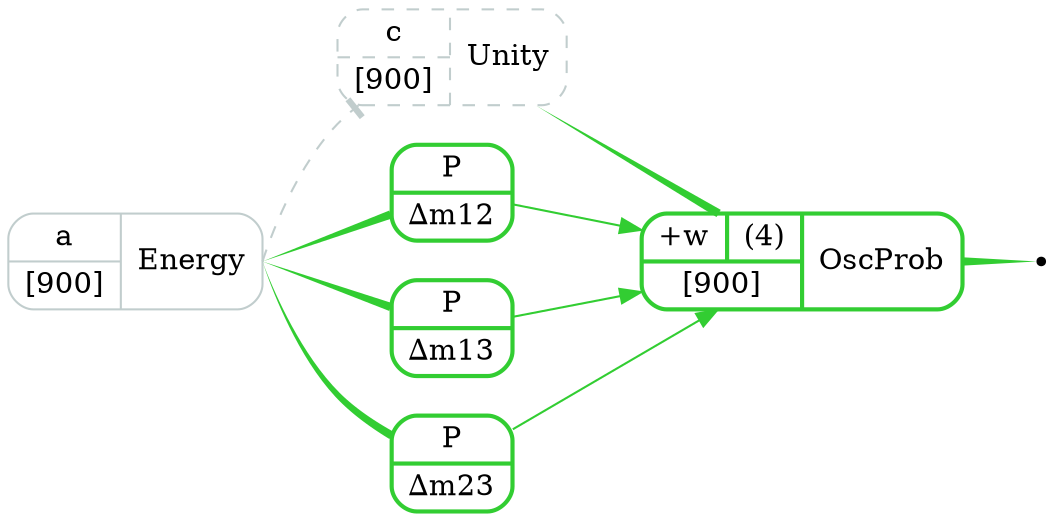 digraph  {
	graph [fontsize=10,
		labelfontsize=10,
		layers="variable:transformation",
		rankdir=LR
	];
	node [label="\N"];
	entry_0000	 [color=limegreen,
		label="{{{+w|(4)}|[900]}|OscProb}",
		layer=transformation,
		shape=Mrecord,
		style=bold];
	entry_0001_sink	 [label=out,
		shape=point];
	entry_0000 -> entry_0001_sink	 [arrowhead=none,
		color=limegreen,
		dir=forward,
		layer=transformation,
		penwidth=4,
		style=tapered];
	entry_0002	 [color=azure3,
		label="{{c|[900]}|Unity}",
		layer=transformation,
		shape=Mrecord,
		style=dashed];
	entry_0002 -> entry_0000	 [arrowhead=none,
		arrowtail=none,
		color=limegreen,
		dir=back,
		layer=transformation,
		penwidth=4,
		sametail=0,
		style=tapered];
	entry_0003	 [color=limegreen,
		label="P | &#8710;m12",
		layer=transformation,
		shape=Mrecord,
		style=bold];
	entry_0003 -> entry_0000	 [color=limegreen,
		dir=forward,
		layer=transformation,
		sametail=0];
	entry_0004	 [color=limegreen,
		label="P | &#8710;m13",
		layer=transformation,
		shape=Mrecord,
		style=bold];
	entry_0004 -> entry_0000	 [color=limegreen,
		dir=forward,
		layer=transformation,
		sametail=0];
	entry_0005	 [color=limegreen,
		label="P | &#8710;m23",
		layer=transformation,
		shape=Mrecord,
		style=bold];
	entry_0005 -> entry_0000	 [color=limegreen,
		dir=forward,
		layer=transformation,
		sametail=0];
	entry_0006	 [color=azure3,
		label="{{a|[900]}|Energy}",
		layer=transformation,
		shape=Mrecord];
	entry_0006 -> entry_0002	 [arrowhead=tee,
		color=azure3,
		layer=transformation,
		sametail=0,
		style=dashed];
	entry_0006 -> entry_0003	 [arrowhead=none,
		arrowtail=none,
		color=limegreen,
		dir=back,
		layer=transformation,
		penwidth=4,
		sametail=0,
		style=tapered];
	entry_0006 -> entry_0004	 [arrowhead=none,
		arrowtail=none,
		color=limegreen,
		dir=back,
		layer=transformation,
		penwidth=4,
		sametail=0,
		style=tapered];
	entry_0006 -> entry_0005	 [arrowhead=none,
		arrowtail=none,
		color=limegreen,
		dir=back,
		layer=transformation,
		penwidth=4,
		sametail=0,
		style=tapered];
}
